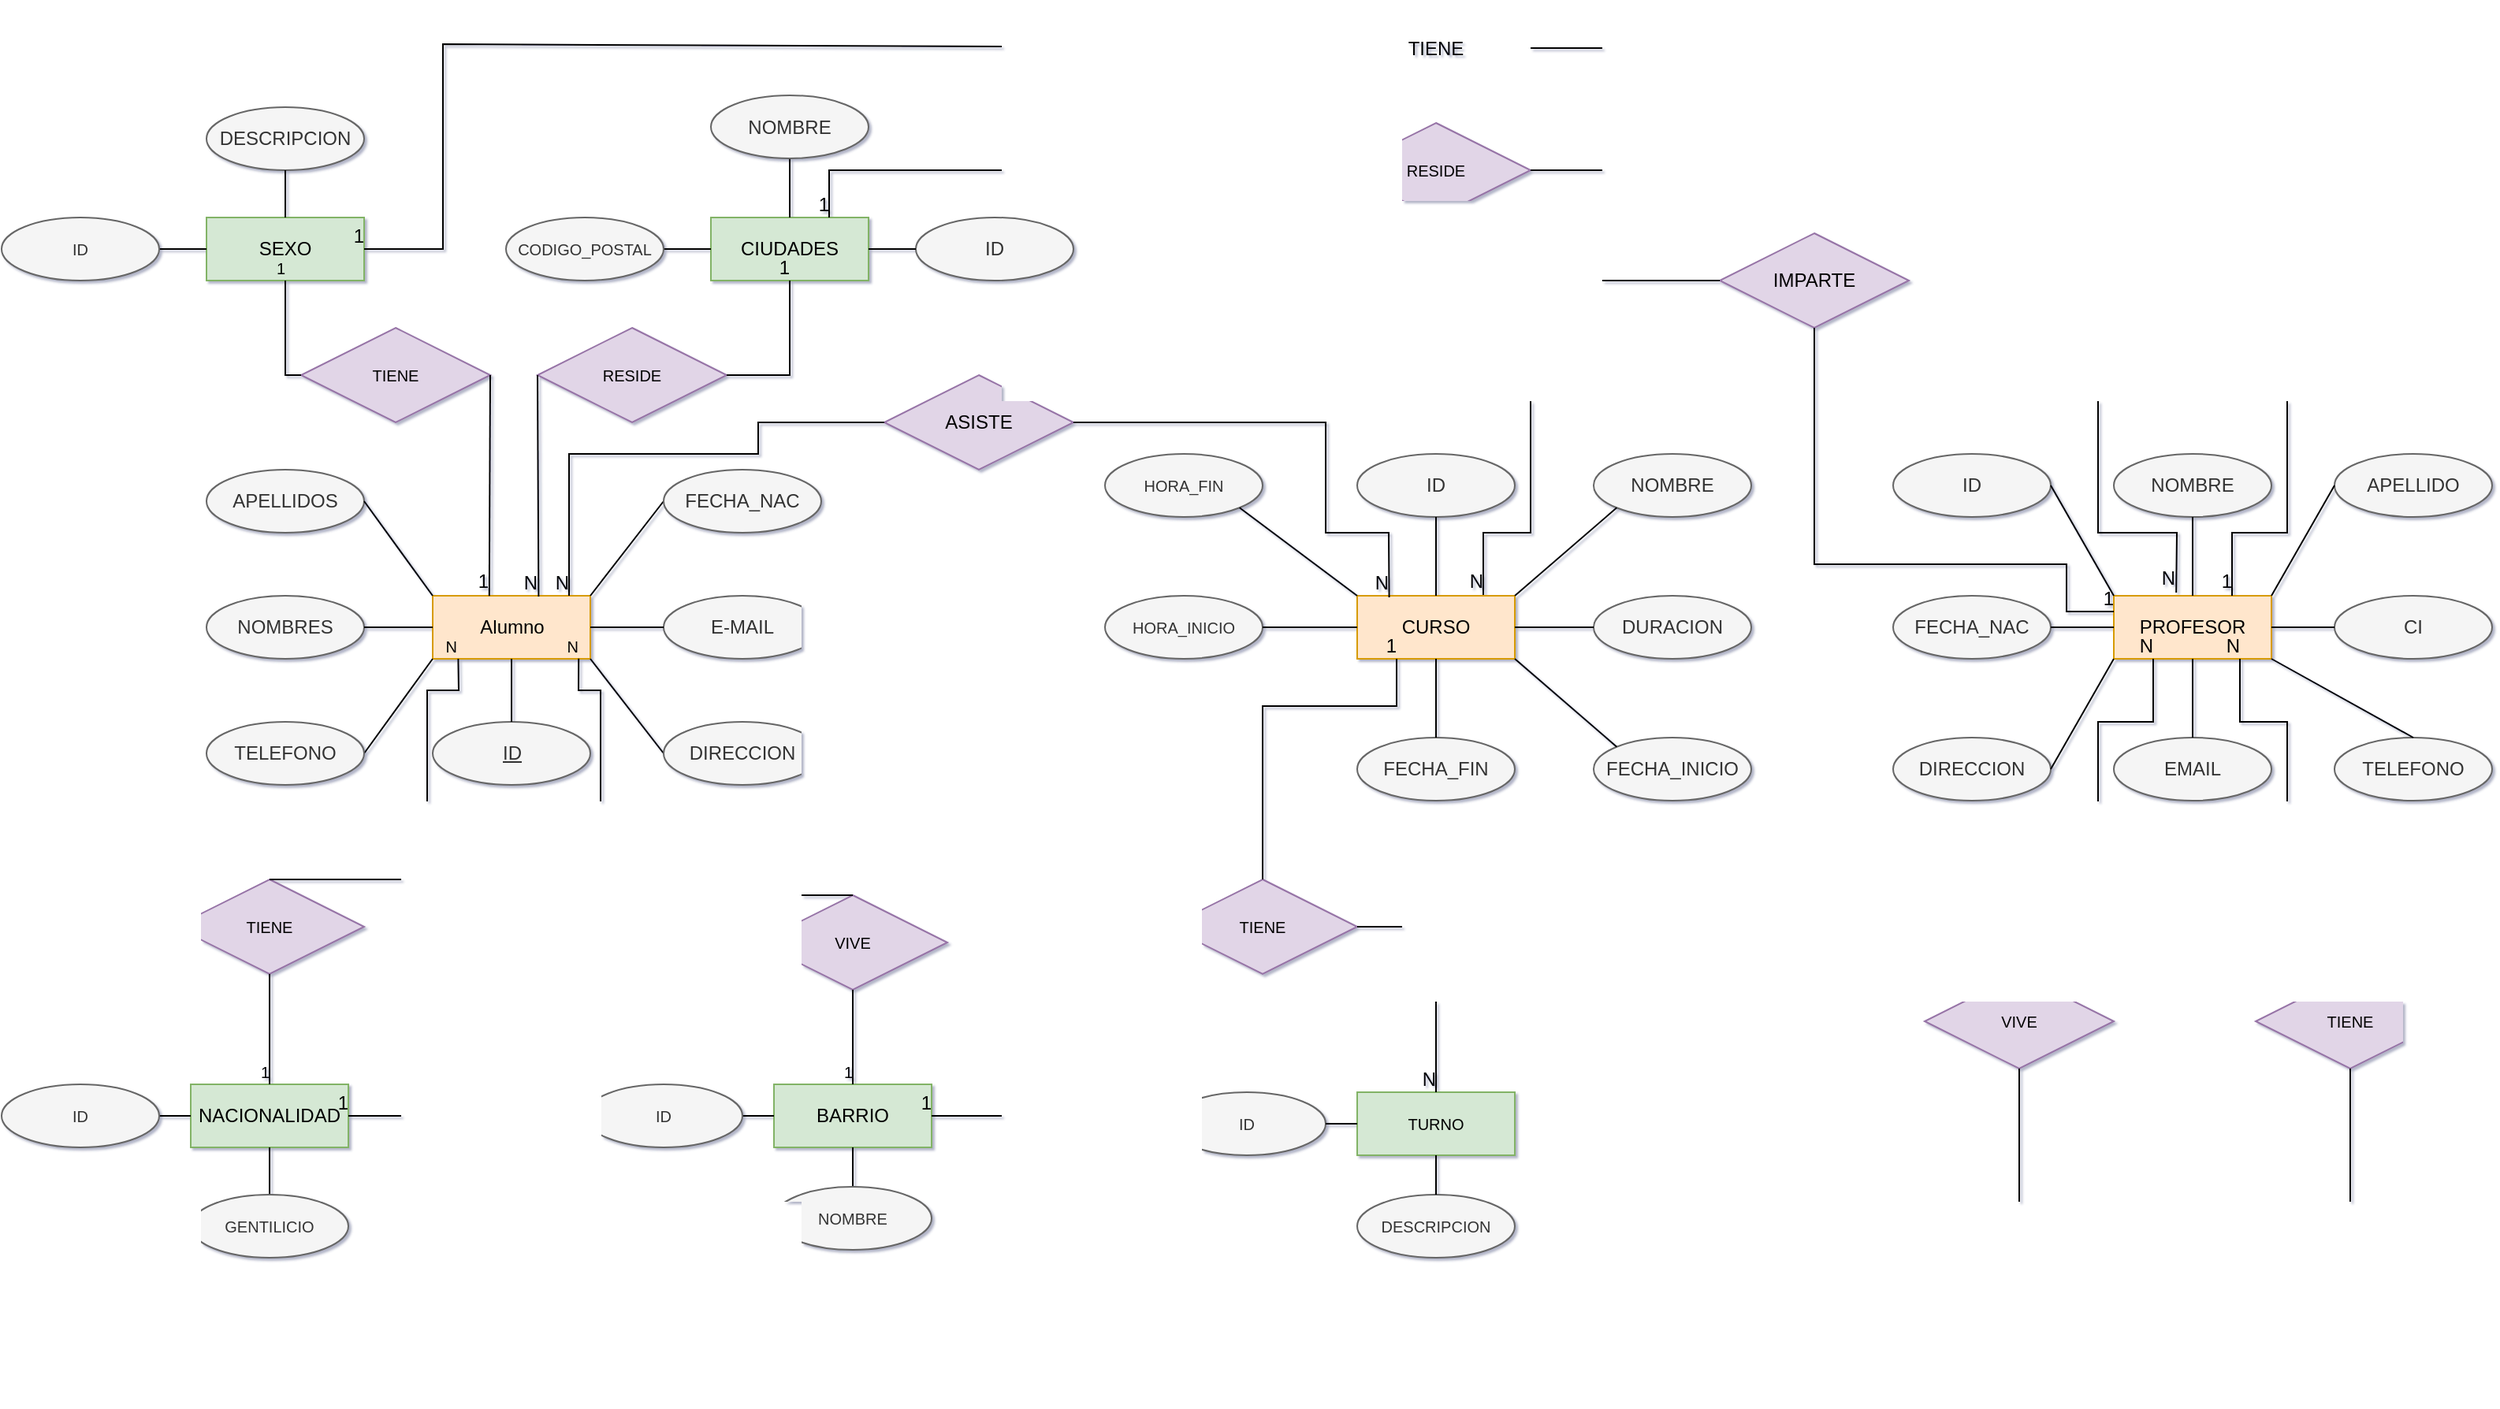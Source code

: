 <mxfile version="20.2.3" type="device"><diagram id="L6QzhBtoRVbRHwfbUm6T" name="Página-1"><mxGraphModel dx="1686" dy="1106" grid="1" gridSize="10" guides="1" tooltips="1" connect="1" arrows="1" fold="1" page="0" pageScale="1" pageWidth="3300" pageHeight="4681" background="none" math="0" shadow="1"><root><mxCell id="0"/><mxCell id="1" parent="0"/><mxCell id="HyqOXVQAaglnHhCjJdN5-2" value="Alumno" style="whiteSpace=wrap;html=1;align=center;fillColor=#ffe6cc;strokeColor=#d79b00;rounded=0;" parent="1" vertex="1"><mxGeometry x="353.5" y="570" width="100" height="40" as="geometry"/></mxCell><mxCell id="HyqOXVQAaglnHhCjJdN5-4" value="ID" style="ellipse;whiteSpace=wrap;html=1;align=center;fontStyle=4;fillColor=#f5f5f5;fontColor=#333333;strokeColor=#666666;rounded=0;" parent="1" vertex="1"><mxGeometry x="353.5" y="650" width="100" height="40" as="geometry"/></mxCell><mxCell id="HyqOXVQAaglnHhCjJdN5-12" value="NOMBRES" style="ellipse;whiteSpace=wrap;html=1;align=center;fillColor=#f5f5f5;fontColor=#333333;strokeColor=#666666;rounded=0;" parent="1" vertex="1"><mxGeometry x="210" y="570" width="100" height="40" as="geometry"/></mxCell><mxCell id="HyqOXVQAaglnHhCjJdN5-18" value="E-MAIL" style="ellipse;whiteSpace=wrap;html=1;align=center;fillColor=#f5f5f5;fontColor=#333333;strokeColor=#666666;rounded=0;" parent="1" vertex="1"><mxGeometry x="500" y="570" width="100" height="40" as="geometry"/></mxCell><mxCell id="HyqOXVQAaglnHhCjJdN5-23" value="APELLIDOS" style="ellipse;whiteSpace=wrap;html=1;align=center;fillColor=#f5f5f5;fontColor=#333333;strokeColor=#666666;rounded=0;" parent="1" vertex="1"><mxGeometry x="210" y="490" width="100" height="40" as="geometry"/></mxCell><mxCell id="HyqOXVQAaglnHhCjJdN5-37" value="" style="endArrow=none;html=1;rounded=0;exitX=1;exitY=0.5;exitDx=0;exitDy=0;entryX=0;entryY=0;entryDx=0;entryDy=0;" parent="1" source="HyqOXVQAaglnHhCjJdN5-23" target="HyqOXVQAaglnHhCjJdN5-2" edge="1"><mxGeometry relative="1" as="geometry"><mxPoint x="250" y="620" as="sourcePoint"/><mxPoint x="410" y="620" as="targetPoint"/></mxGeometry></mxCell><mxCell id="HyqOXVQAaglnHhCjJdN5-39" value="" style="endArrow=none;html=1;rounded=0;exitX=1;exitY=0.5;exitDx=0;exitDy=0;entryX=0;entryY=0.5;entryDx=0;entryDy=0;" parent="1" source="HyqOXVQAaglnHhCjJdN5-12" target="HyqOXVQAaglnHhCjJdN5-2" edge="1"><mxGeometry relative="1" as="geometry"><mxPoint x="250" y="510" as="sourcePoint"/><mxPoint x="330" y="580" as="targetPoint"/></mxGeometry></mxCell><mxCell id="HyqOXVQAaglnHhCjJdN5-40" value="" style="endArrow=none;html=1;rounded=0;entryX=0;entryY=1;entryDx=0;entryDy=0;exitX=1;exitY=0.5;exitDx=0;exitDy=0;" parent="1" source="HyqOXVQAaglnHhCjJdN5-107" target="HyqOXVQAaglnHhCjJdN5-2" edge="1"><mxGeometry relative="1" as="geometry"><mxPoint x="310" y="670" as="sourcePoint"/><mxPoint x="410" y="620" as="targetPoint"/></mxGeometry></mxCell><mxCell id="HyqOXVQAaglnHhCjJdN5-41" value="" style="endArrow=none;html=1;rounded=0;exitX=0.5;exitY=0;exitDx=0;exitDy=0;entryX=0.5;entryY=1;entryDx=0;entryDy=0;" parent="1" source="HyqOXVQAaglnHhCjJdN5-4" target="HyqOXVQAaglnHhCjJdN5-2" edge="1"><mxGeometry relative="1" as="geometry"><mxPoint x="250" y="620" as="sourcePoint"/><mxPoint x="410" y="620" as="targetPoint"/></mxGeometry></mxCell><mxCell id="HyqOXVQAaglnHhCjJdN5-46" value="" style="endArrow=none;html=1;rounded=0;exitX=1;exitY=1;exitDx=0;exitDy=0;entryX=0;entryY=0.5;entryDx=0;entryDy=0;" parent="1" source="HyqOXVQAaglnHhCjJdN5-2" target="HyqOXVQAaglnHhCjJdN5-105" edge="1"><mxGeometry relative="1" as="geometry"><mxPoint x="390" y="620" as="sourcePoint"/><mxPoint x="500" y="670" as="targetPoint"/></mxGeometry></mxCell><mxCell id="HyqOXVQAaglnHhCjJdN5-47" value="" style="endArrow=none;html=1;rounded=0;exitX=1;exitY=0.5;exitDx=0;exitDy=0;entryX=0;entryY=0.5;entryDx=0;entryDy=0;" parent="1" source="HyqOXVQAaglnHhCjJdN5-2" target="HyqOXVQAaglnHhCjJdN5-18" edge="1"><mxGeometry relative="1" as="geometry"><mxPoint x="390" y="620" as="sourcePoint"/><mxPoint x="550" y="620" as="targetPoint"/></mxGeometry></mxCell><mxCell id="HyqOXVQAaglnHhCjJdN5-48" value="" style="endArrow=none;html=1;rounded=0;exitX=1;exitY=0;exitDx=0;exitDy=0;entryX=0;entryY=0.5;entryDx=0;entryDy=0;" parent="1" source="HyqOXVQAaglnHhCjJdN5-2" target="HyqOXVQAaglnHhCjJdN5-85" edge="1"><mxGeometry relative="1" as="geometry"><mxPoint x="390" y="620" as="sourcePoint"/><mxPoint x="520" y="530" as="targetPoint"/></mxGeometry></mxCell><mxCell id="HyqOXVQAaglnHhCjJdN5-49" value="CIUDADES" style="whiteSpace=wrap;html=1;align=center;fontSize=12;spacing=2;fillColor=#d5e8d4;strokeColor=#82b366;rounded=0;" parent="1" vertex="1"><mxGeometry x="530" y="330" width="100" height="40" as="geometry"/></mxCell><mxCell id="HyqOXVQAaglnHhCjJdN5-51" value="ID" style="ellipse;whiteSpace=wrap;html=1;align=center;fontSize=12;spacing=2;fillColor=#f5f5f5;fontColor=#333333;strokeColor=#666666;rounded=0;" parent="1" vertex="1"><mxGeometry x="660" y="330" width="100" height="40" as="geometry"/></mxCell><mxCell id="HyqOXVQAaglnHhCjJdN5-54" value="" style="endArrow=none;html=1;rounded=0;exitX=1;exitY=0.5;exitDx=0;exitDy=0;entryX=0;entryY=0.5;entryDx=0;entryDy=0;fontSize=12;spacing=2;" parent="1" source="HyqOXVQAaglnHhCjJdN5-110" target="HyqOXVQAaglnHhCjJdN5-49" edge="1"><mxGeometry relative="1" as="geometry"><mxPoint x="500" y="350.0" as="sourcePoint"/><mxPoint x="640" y="410" as="targetPoint"/></mxGeometry></mxCell><mxCell id="HyqOXVQAaglnHhCjJdN5-56" value="" style="endArrow=none;html=1;rounded=0;exitX=1;exitY=0.5;exitDx=0;exitDy=0;entryX=0;entryY=0.5;entryDx=0;entryDy=0;fontSize=12;spacing=2;" parent="1" source="HyqOXVQAaglnHhCjJdN5-49" target="HyqOXVQAaglnHhCjJdN5-51" edge="1"><mxGeometry relative="1" as="geometry"><mxPoint x="480" y="410" as="sourcePoint"/><mxPoint x="640" y="410" as="targetPoint"/></mxGeometry></mxCell><mxCell id="HyqOXVQAaglnHhCjJdN5-57" value="" style="endArrow=none;html=1;rounded=0;fontSize=12;spacing=2;exitX=0.5;exitY=0;exitDx=0;exitDy=0;" parent="1" source="HyqOXVQAaglnHhCjJdN5-49" edge="1"><mxGeometry relative="1" as="geometry"><mxPoint x="580" y="322.5" as="sourcePoint"/><mxPoint x="580" y="292.5" as="targetPoint"/></mxGeometry></mxCell><mxCell id="HyqOXVQAaglnHhCjJdN5-59" value="SEXO" style="whiteSpace=wrap;html=1;align=center;fontSize=12;spacing=2;fillColor=#d5e8d4;strokeColor=#82b366;rounded=0;" parent="1" vertex="1"><mxGeometry x="210" y="330" width="100" height="40" as="geometry"/></mxCell><mxCell id="HyqOXVQAaglnHhCjJdN5-61" value="" style="endArrow=none;html=1;rounded=0;exitX=1;exitY=0.5;exitDx=0;exitDy=0;entryX=0;entryY=0.5;entryDx=0;entryDy=0;fontSize=12;spacing=2;" parent="1" source="HyqOXVQAaglnHhCjJdN5-112" target="HyqOXVQAaglnHhCjJdN5-59" edge="1"><mxGeometry relative="1" as="geometry"><mxPoint x="180.0" y="350" as="sourcePoint"/><mxPoint x="460" y="420" as="targetPoint"/></mxGeometry></mxCell><mxCell id="HyqOXVQAaglnHhCjJdN5-62" value="DESCRIPCION" style="ellipse;whiteSpace=wrap;html=1;align=center;fontSize=12;spacing=2;fillColor=#f5f5f5;fontColor=#333333;strokeColor=#666666;rounded=0;" parent="1" vertex="1"><mxGeometry x="210" y="260" width="100" height="40" as="geometry"/></mxCell><mxCell id="HyqOXVQAaglnHhCjJdN5-63" value="" style="endArrow=none;html=1;rounded=0;exitX=0.5;exitY=0;exitDx=0;exitDy=0;fontSize=12;spacing=2;" parent="1" source="HyqOXVQAaglnHhCjJdN5-59" edge="1"><mxGeometry relative="1" as="geometry"><mxPoint x="300" y="550" as="sourcePoint"/><mxPoint x="260" y="300" as="targetPoint"/></mxGeometry></mxCell><mxCell id="HyqOXVQAaglnHhCjJdN5-64" value="BARRIO" style="whiteSpace=wrap;html=1;align=center;fontSize=12;spacing=2;fillColor=#d5e8d4;strokeColor=#82b366;rounded=0;" parent="1" vertex="1"><mxGeometry x="570" y="880" width="100" height="40" as="geometry"/></mxCell><mxCell id="HyqOXVQAaglnHhCjJdN5-66" value="" style="endArrow=none;html=1;rounded=0;exitX=1;exitY=0.5;exitDx=0;exitDy=0;entryX=0;entryY=0.5;entryDx=0;entryDy=0;fontSize=12;spacing=2;" parent="1" source="HyqOXVQAaglnHhCjJdN5-117" target="HyqOXVQAaglnHhCjJdN5-64" edge="1"><mxGeometry relative="1" as="geometry"><mxPoint x="550.0" y="900.0" as="sourcePoint"/><mxPoint x="650" y="850" as="targetPoint"/></mxGeometry></mxCell><mxCell id="HyqOXVQAaglnHhCjJdN5-68" value="" style="endArrow=none;html=1;rounded=0;exitX=0.5;exitY=1;exitDx=0;exitDy=0;fontSize=12;spacing=2;entryX=0.5;entryY=0;entryDx=0;entryDy=0;" parent="1" source="HyqOXVQAaglnHhCjJdN5-64" target="HyqOXVQAaglnHhCjJdN5-116" edge="1"><mxGeometry relative="1" as="geometry"><mxPoint x="520" y="820" as="sourcePoint"/><mxPoint x="640" y="930" as="targetPoint"/></mxGeometry></mxCell><mxCell id="HyqOXVQAaglnHhCjJdN5-69" value="NACIONALIDAD" style="whiteSpace=wrap;html=1;align=center;fontSize=12;fillColor=#d5e8d4;strokeColor=#82b366;rounded=0;" parent="1" vertex="1"><mxGeometry x="200" y="880" width="100" height="40" as="geometry"/></mxCell><mxCell id="HyqOXVQAaglnHhCjJdN5-71" value="" style="endArrow=none;html=1;rounded=0;fontSize=12;exitX=1;exitY=0.5;exitDx=0;exitDy=0;entryX=0;entryY=0.5;entryDx=0;entryDy=0;" parent="1" source="HyqOXVQAaglnHhCjJdN5-113" target="HyqOXVQAaglnHhCjJdN5-69" edge="1"><mxGeometry relative="1" as="geometry"><mxPoint x="180.0" y="900" as="sourcePoint"/><mxPoint x="70" y="880" as="targetPoint"/></mxGeometry></mxCell><mxCell id="HyqOXVQAaglnHhCjJdN5-73" value="" style="endArrow=none;html=1;rounded=0;fontSize=12;exitX=0.5;exitY=0;exitDx=0;exitDy=0;" parent="1" source="HyqOXVQAaglnHhCjJdN5-114" edge="1"><mxGeometry relative="1" as="geometry"><mxPoint x="250" y="950" as="sourcePoint"/><mxPoint x="250" y="920" as="targetPoint"/></mxGeometry></mxCell><mxCell id="HyqOXVQAaglnHhCjJdN5-74" value="PROFESOR" style="whiteSpace=wrap;html=1;align=center;fontSize=12;fillColor=#ffe6cc;strokeColor=#d79b00;rounded=0;" parent="1" vertex="1"><mxGeometry x="1420" y="570" width="100" height="40" as="geometry"/></mxCell><mxCell id="HyqOXVQAaglnHhCjJdN5-75" value="EMAIL" style="ellipse;whiteSpace=wrap;html=1;align=center;fontSize=12;fillColor=#f5f5f5;fontColor=#333333;strokeColor=#666666;rounded=0;" parent="1" vertex="1"><mxGeometry x="1420" y="660" width="100" height="40" as="geometry"/></mxCell><mxCell id="HyqOXVQAaglnHhCjJdN5-76" value="TELEFONO" style="ellipse;whiteSpace=wrap;html=1;align=center;fontSize=12;fillColor=#f5f5f5;fontColor=#333333;strokeColor=#666666;rounded=0;" parent="1" vertex="1"><mxGeometry x="1560" y="660" width="100" height="40" as="geometry"/></mxCell><mxCell id="HyqOXVQAaglnHhCjJdN5-77" value="CI" style="ellipse;whiteSpace=wrap;html=1;align=center;fontSize=12;fillColor=#f5f5f5;fontColor=#333333;strokeColor=#666666;rounded=0;" parent="1" vertex="1"><mxGeometry x="1560" y="570" width="100" height="40" as="geometry"/></mxCell><mxCell id="HyqOXVQAaglnHhCjJdN5-78" value="APELLIDO" style="ellipse;whiteSpace=wrap;html=1;align=center;fontSize=12;fillColor=#f5f5f5;fontColor=#333333;strokeColor=#666666;rounded=0;" parent="1" vertex="1"><mxGeometry x="1560" y="480" width="100" height="40" as="geometry"/></mxCell><mxCell id="HyqOXVQAaglnHhCjJdN5-79" value="NOMBRE" style="ellipse;whiteSpace=wrap;html=1;align=center;fontSize=12;fillColor=#f5f5f5;fontColor=#333333;strokeColor=#666666;rounded=0;" parent="1" vertex="1"><mxGeometry x="1420" y="480" width="100" height="40" as="geometry"/></mxCell><mxCell id="HyqOXVQAaglnHhCjJdN5-80" value="ID" style="ellipse;whiteSpace=wrap;html=1;align=center;fontSize=12;fillColor=#f5f5f5;fontColor=#333333;strokeColor=#666666;rounded=0;" parent="1" vertex="1"><mxGeometry x="1280" y="480" width="100" height="40" as="geometry"/></mxCell><mxCell id="HyqOXVQAaglnHhCjJdN5-81" value="DIRECCION" style="ellipse;whiteSpace=wrap;html=1;align=center;fontSize=12;fillColor=#f5f5f5;fontColor=#333333;strokeColor=#666666;rounded=0;" parent="1" vertex="1"><mxGeometry x="1280" y="660" width="100" height="40" as="geometry"/></mxCell><mxCell id="HyqOXVQAaglnHhCjJdN5-84" value="FECHA_NAC" style="ellipse;whiteSpace=wrap;html=1;align=center;fontSize=12;fillColor=#f5f5f5;fontColor=#333333;strokeColor=#666666;rounded=0;" parent="1" vertex="1"><mxGeometry x="1280" y="570" width="100" height="40" as="geometry"/></mxCell><mxCell id="HyqOXVQAaglnHhCjJdN5-85" value="FECHA_NAC" style="ellipse;whiteSpace=wrap;html=1;align=center;fontSize=12;fillColor=#f5f5f5;fontColor=#333333;strokeColor=#666666;rounded=0;" parent="1" vertex="1"><mxGeometry x="500" y="490" width="100" height="40" as="geometry"/></mxCell><mxCell id="HyqOXVQAaglnHhCjJdN5-86" value="" style="endArrow=none;html=1;rounded=0;fontSize=12;exitX=1;exitY=0.5;exitDx=0;exitDy=0;entryX=0;entryY=1;entryDx=0;entryDy=0;" parent="1" source="HyqOXVQAaglnHhCjJdN5-81" target="HyqOXVQAaglnHhCjJdN5-74" edge="1"><mxGeometry relative="1" as="geometry"><mxPoint x="1430" y="680" as="sourcePoint"/><mxPoint x="1590" y="680" as="targetPoint"/></mxGeometry></mxCell><mxCell id="HyqOXVQAaglnHhCjJdN5-87" value="" style="endArrow=none;html=1;rounded=0;fontSize=12;exitX=0.5;exitY=0;exitDx=0;exitDy=0;entryX=0.5;entryY=1;entryDx=0;entryDy=0;" parent="1" source="HyqOXVQAaglnHhCjJdN5-75" target="HyqOXVQAaglnHhCjJdN5-74" edge="1"><mxGeometry relative="1" as="geometry"><mxPoint x="1430" y="680" as="sourcePoint"/><mxPoint x="1590" y="680" as="targetPoint"/></mxGeometry></mxCell><mxCell id="HyqOXVQAaglnHhCjJdN5-88" value="" style="endArrow=none;html=1;rounded=0;fontSize=12;exitX=1;exitY=1;exitDx=0;exitDy=0;entryX=0.5;entryY=0;entryDx=0;entryDy=0;" parent="1" source="HyqOXVQAaglnHhCjJdN5-74" target="HyqOXVQAaglnHhCjJdN5-76" edge="1"><mxGeometry relative="1" as="geometry"><mxPoint x="1430" y="680" as="sourcePoint"/><mxPoint x="1590" y="680" as="targetPoint"/></mxGeometry></mxCell><mxCell id="HyqOXVQAaglnHhCjJdN5-89" value="" style="endArrow=none;html=1;rounded=0;fontSize=12;exitX=1;exitY=0.5;exitDx=0;exitDy=0;entryX=0;entryY=0.5;entryDx=0;entryDy=0;" parent="1" source="HyqOXVQAaglnHhCjJdN5-74" target="HyqOXVQAaglnHhCjJdN5-77" edge="1"><mxGeometry relative="1" as="geometry"><mxPoint x="1430" y="680" as="sourcePoint"/><mxPoint x="1590" y="680" as="targetPoint"/></mxGeometry></mxCell><mxCell id="HyqOXVQAaglnHhCjJdN5-90" value="" style="endArrow=none;html=1;rounded=0;fontSize=12;exitX=1;exitY=0;exitDx=0;exitDy=0;entryX=0;entryY=0.5;entryDx=0;entryDy=0;" parent="1" source="HyqOXVQAaglnHhCjJdN5-74" target="HyqOXVQAaglnHhCjJdN5-78" edge="1"><mxGeometry relative="1" as="geometry"><mxPoint x="1430" y="680" as="sourcePoint"/><mxPoint x="1590" y="680" as="targetPoint"/></mxGeometry></mxCell><mxCell id="HyqOXVQAaglnHhCjJdN5-91" value="" style="endArrow=none;html=1;rounded=0;fontSize=12;exitX=0.5;exitY=0;exitDx=0;exitDy=0;entryX=0.5;entryY=1;entryDx=0;entryDy=0;" parent="1" source="HyqOXVQAaglnHhCjJdN5-74" target="HyqOXVQAaglnHhCjJdN5-79" edge="1"><mxGeometry relative="1" as="geometry"><mxPoint x="1430" y="680" as="sourcePoint"/><mxPoint x="1590" y="680" as="targetPoint"/></mxGeometry></mxCell><mxCell id="HyqOXVQAaglnHhCjJdN5-92" value="" style="endArrow=none;html=1;rounded=0;fontSize=12;exitX=1;exitY=0.5;exitDx=0;exitDy=0;entryX=0;entryY=0.5;entryDx=0;entryDy=0;" parent="1" source="HyqOXVQAaglnHhCjJdN5-84" target="HyqOXVQAaglnHhCjJdN5-74" edge="1"><mxGeometry relative="1" as="geometry"><mxPoint x="1430" y="680" as="sourcePoint"/><mxPoint x="1590" y="680" as="targetPoint"/></mxGeometry></mxCell><mxCell id="HyqOXVQAaglnHhCjJdN5-93" value="" style="endArrow=none;html=1;rounded=0;fontSize=12;exitX=1;exitY=0.5;exitDx=0;exitDy=0;entryX=0;entryY=0;entryDx=0;entryDy=0;" parent="1" source="HyqOXVQAaglnHhCjJdN5-80" target="HyqOXVQAaglnHhCjJdN5-74" edge="1"><mxGeometry relative="1" as="geometry"><mxPoint x="1430" y="680" as="sourcePoint"/><mxPoint x="1590" y="680" as="targetPoint"/></mxGeometry></mxCell><mxCell id="HyqOXVQAaglnHhCjJdN5-94" value="CURSO" style="whiteSpace=wrap;html=1;align=center;fontSize=12;fillColor=#ffe6cc;strokeColor=#d79b00;rounded=0;" parent="1" vertex="1"><mxGeometry x="940" y="570" width="100" height="40" as="geometry"/></mxCell><mxCell id="HyqOXVQAaglnHhCjJdN5-96" value="NOMBRE" style="ellipse;whiteSpace=wrap;html=1;align=center;fontSize=12;fillColor=#f5f5f5;fontColor=#333333;strokeColor=#666666;rounded=0;" parent="1" vertex="1"><mxGeometry x="1090" y="480" width="100" height="40" as="geometry"/></mxCell><mxCell id="HyqOXVQAaglnHhCjJdN5-98" value="DURACION" style="ellipse;whiteSpace=wrap;html=1;align=center;fontSize=12;fillColor=#f5f5f5;fontColor=#333333;strokeColor=#666666;rounded=0;" parent="1" vertex="1"><mxGeometry x="1090" y="570" width="100" height="40" as="geometry"/></mxCell><mxCell id="HyqOXVQAaglnHhCjJdN5-99" value="FECHA_INICIO" style="ellipse;whiteSpace=wrap;html=1;align=center;fontSize=12;fillColor=#f5f5f5;fontColor=#333333;strokeColor=#666666;rounded=0;" parent="1" vertex="1"><mxGeometry x="1090" y="660" width="100" height="40" as="geometry"/></mxCell><mxCell id="HyqOXVQAaglnHhCjJdN5-100" value="FECHA_FIN" style="ellipse;whiteSpace=wrap;html=1;align=center;fontSize=12;fillColor=#f5f5f5;fontColor=#333333;strokeColor=#666666;rounded=0;" parent="1" vertex="1"><mxGeometry x="940" y="660" width="100" height="40" as="geometry"/></mxCell><mxCell id="HyqOXVQAaglnHhCjJdN5-104" value="ID" style="ellipse;whiteSpace=wrap;html=1;align=center;fontSize=12;fillColor=#f5f5f5;fontColor=#333333;strokeColor=#666666;rounded=0;" parent="1" vertex="1"><mxGeometry x="940" y="480" width="100" height="40" as="geometry"/></mxCell><mxCell id="HyqOXVQAaglnHhCjJdN5-105" value="DIRECCION" style="ellipse;whiteSpace=wrap;html=1;align=center;fontSize=12;fillColor=#f5f5f5;fontColor=#333333;strokeColor=#666666;rounded=0;" parent="1" vertex="1"><mxGeometry x="500" y="650" width="100" height="40" as="geometry"/></mxCell><mxCell id="HyqOXVQAaglnHhCjJdN5-107" value="TELEFONO" style="ellipse;whiteSpace=wrap;html=1;align=center;fontSize=12;fillColor=#f5f5f5;fontColor=#333333;strokeColor=#666666;rounded=0;" parent="1" vertex="1"><mxGeometry x="210" y="650" width="100" height="40" as="geometry"/></mxCell><mxCell id="HyqOXVQAaglnHhCjJdN5-109" value="NOMBRE" style="ellipse;whiteSpace=wrap;html=1;align=center;fontSize=12;fillColor=#f5f5f5;fontColor=#333333;strokeColor=#666666;rounded=0;" parent="1" vertex="1"><mxGeometry x="530" y="252.5" width="100" height="40" as="geometry"/></mxCell><mxCell id="HyqOXVQAaglnHhCjJdN5-110" value="CODIGO_POSTAL" style="ellipse;whiteSpace=wrap;html=1;align=center;fontSize=10;fillColor=#f5f5f5;fontColor=#333333;strokeColor=#666666;rounded=0;" parent="1" vertex="1"><mxGeometry x="400" y="330" width="100" height="40" as="geometry"/></mxCell><mxCell id="HyqOXVQAaglnHhCjJdN5-112" value="ID" style="ellipse;whiteSpace=wrap;html=1;align=center;fontSize=10;fillColor=#f5f5f5;fontColor=#333333;strokeColor=#666666;rounded=0;" parent="1" vertex="1"><mxGeometry x="80" y="330" width="100" height="40" as="geometry"/></mxCell><mxCell id="HyqOXVQAaglnHhCjJdN5-113" value="ID" style="ellipse;whiteSpace=wrap;html=1;align=center;fontSize=10;fillColor=#f5f5f5;fontColor=#333333;strokeColor=#666666;rounded=0;" parent="1" vertex="1"><mxGeometry x="80" y="880" width="100" height="40" as="geometry"/></mxCell><mxCell id="HyqOXVQAaglnHhCjJdN5-114" value="GENTILICIO" style="ellipse;whiteSpace=wrap;html=1;align=center;fontSize=10;fillColor=#f5f5f5;fontColor=#333333;strokeColor=#666666;rounded=0;" parent="1" vertex="1"><mxGeometry x="200" y="950" width="100" height="40" as="geometry"/></mxCell><mxCell id="HyqOXVQAaglnHhCjJdN5-116" value="NOMBRE" style="ellipse;whiteSpace=wrap;html=1;align=center;fontSize=10;fillColor=#f5f5f5;fontColor=#333333;strokeColor=#666666;rounded=0;" parent="1" vertex="1"><mxGeometry x="570" y="945" width="100" height="40" as="geometry"/></mxCell><mxCell id="HyqOXVQAaglnHhCjJdN5-117" value="ID" style="ellipse;whiteSpace=wrap;html=1;align=center;fontSize=10;fillColor=#f5f5f5;fontColor=#333333;strokeColor=#666666;rounded=0;" parent="1" vertex="1"><mxGeometry x="450" y="880" width="100" height="40" as="geometry"/></mxCell><mxCell id="HyqOXVQAaglnHhCjJdN5-119" value="HORA_INICIO" style="ellipse;whiteSpace=wrap;html=1;align=center;fontSize=10;fillColor=#f5f5f5;fontColor=#333333;strokeColor=#666666;rounded=0;" parent="1" vertex="1"><mxGeometry x="780" y="570" width="100" height="40" as="geometry"/></mxCell><mxCell id="HyqOXVQAaglnHhCjJdN5-120" value="HORA_FIN" style="ellipse;whiteSpace=wrap;html=1;align=center;fontSize=10;fillColor=#f5f5f5;fontColor=#333333;strokeColor=#666666;rounded=0;" parent="1" vertex="1"><mxGeometry x="780" y="480" width="100" height="40" as="geometry"/></mxCell><mxCell id="HyqOXVQAaglnHhCjJdN5-124" value="" style="endArrow=none;html=1;rounded=0;fontSize=10;exitX=0.5;exitY=1;exitDx=0;exitDy=0;entryX=0.5;entryY=0;entryDx=0;entryDy=0;" parent="1" source="HyqOXVQAaglnHhCjJdN5-94" target="HyqOXVQAaglnHhCjJdN5-100" edge="1"><mxGeometry relative="1" as="geometry"><mxPoint x="920" y="650" as="sourcePoint"/><mxPoint x="1080" y="650" as="targetPoint"/></mxGeometry></mxCell><mxCell id="HyqOXVQAaglnHhCjJdN5-126" value="" style="endArrow=none;html=1;rounded=0;fontSize=10;exitX=1;exitY=1;exitDx=0;exitDy=0;entryX=0;entryY=0;entryDx=0;entryDy=0;" parent="1" source="HyqOXVQAaglnHhCjJdN5-94" target="HyqOXVQAaglnHhCjJdN5-99" edge="1"><mxGeometry relative="1" as="geometry"><mxPoint x="920" y="650" as="sourcePoint"/><mxPoint x="1080" y="650" as="targetPoint"/></mxGeometry></mxCell><mxCell id="HyqOXVQAaglnHhCjJdN5-127" value="" style="endArrow=none;html=1;rounded=0;fontSize=10;entryX=0;entryY=0.5;entryDx=0;entryDy=0;exitX=1;exitY=0.5;exitDx=0;exitDy=0;" parent="1" source="HyqOXVQAaglnHhCjJdN5-119" target="HyqOXVQAaglnHhCjJdN5-94" edge="1"><mxGeometry relative="1" as="geometry"><mxPoint x="890" y="570" as="sourcePoint"/><mxPoint x="1080" y="650" as="targetPoint"/></mxGeometry></mxCell><mxCell id="HyqOXVQAaglnHhCjJdN5-128" value="" style="endArrow=none;html=1;rounded=0;fontSize=10;exitX=1;exitY=0.5;exitDx=0;exitDy=0;entryX=0;entryY=0.5;entryDx=0;entryDy=0;" parent="1" source="HyqOXVQAaglnHhCjJdN5-94" target="HyqOXVQAaglnHhCjJdN5-98" edge="1"><mxGeometry relative="1" as="geometry"><mxPoint x="920" y="650" as="sourcePoint"/><mxPoint x="1080" y="650" as="targetPoint"/></mxGeometry></mxCell><mxCell id="HyqOXVQAaglnHhCjJdN5-129" value="" style="endArrow=none;html=1;rounded=0;fontSize=10;entryX=0;entryY=0;entryDx=0;entryDy=0;exitX=1;exitY=1;exitDx=0;exitDy=0;" parent="1" source="HyqOXVQAaglnHhCjJdN5-120" target="HyqOXVQAaglnHhCjJdN5-94" edge="1"><mxGeometry relative="1" as="geometry"><mxPoint x="865" y="540" as="sourcePoint"/><mxPoint x="1080" y="650" as="targetPoint"/></mxGeometry></mxCell><mxCell id="HyqOXVQAaglnHhCjJdN5-130" value="" style="endArrow=none;html=1;rounded=0;fontSize=10;exitX=1;exitY=0;exitDx=0;exitDy=0;entryX=0;entryY=1;entryDx=0;entryDy=0;" parent="1" source="HyqOXVQAaglnHhCjJdN5-94" target="HyqOXVQAaglnHhCjJdN5-96" edge="1"><mxGeometry relative="1" as="geometry"><mxPoint x="920" y="650" as="sourcePoint"/><mxPoint x="1080" y="650" as="targetPoint"/></mxGeometry></mxCell><mxCell id="HyqOXVQAaglnHhCjJdN5-131" value="" style="endArrow=none;html=1;rounded=0;fontSize=10;exitX=0.5;exitY=1;exitDx=0;exitDy=0;" parent="1" source="HyqOXVQAaglnHhCjJdN5-104" target="HyqOXVQAaglnHhCjJdN5-94" edge="1"><mxGeometry relative="1" as="geometry"><mxPoint x="920" y="650" as="sourcePoint"/><mxPoint x="1080" y="650" as="targetPoint"/></mxGeometry></mxCell><mxCell id="HyqOXVQAaglnHhCjJdN5-133" value="TURNO" style="whiteSpace=wrap;html=1;align=center;fontSize=10;fillColor=#d5e8d4;strokeColor=#82b366;rounded=0;" parent="1" vertex="1"><mxGeometry x="940" y="885" width="100" height="40" as="geometry"/></mxCell><mxCell id="HyqOXVQAaglnHhCjJdN5-134" value="ID" style="ellipse;whiteSpace=wrap;html=1;align=center;fontSize=10;fillColor=#f5f5f5;fontColor=#333333;strokeColor=#666666;rounded=0;" parent="1" vertex="1"><mxGeometry x="820" y="885" width="100" height="40" as="geometry"/></mxCell><mxCell id="HyqOXVQAaglnHhCjJdN5-135" value="" style="endArrow=none;html=1;rounded=0;fontSize=10;exitX=1;exitY=0.5;exitDx=0;exitDy=0;entryX=0;entryY=0.5;entryDx=0;entryDy=0;" parent="1" source="HyqOXVQAaglnHhCjJdN5-134" target="HyqOXVQAaglnHhCjJdN5-133" edge="1"><mxGeometry relative="1" as="geometry"><mxPoint x="970" y="875" as="sourcePoint"/><mxPoint x="1130" y="875" as="targetPoint"/></mxGeometry></mxCell><mxCell id="HyqOXVQAaglnHhCjJdN5-137" value="DESCRIPCION" style="ellipse;whiteSpace=wrap;html=1;align=center;fontSize=10;fillColor=#f5f5f5;fontColor=#333333;strokeColor=#666666;rounded=0;" parent="1" vertex="1"><mxGeometry x="940" y="950" width="100" height="40" as="geometry"/></mxCell><mxCell id="HyqOXVQAaglnHhCjJdN5-138" value="" style="endArrow=none;html=1;rounded=0;fontSize=10;exitX=0.5;exitY=1;exitDx=0;exitDy=0;entryX=0.5;entryY=0;entryDx=0;entryDy=0;" parent="1" source="HyqOXVQAaglnHhCjJdN5-133" target="HyqOXVQAaglnHhCjJdN5-137" edge="1"><mxGeometry relative="1" as="geometry"><mxPoint x="990" y="880" as="sourcePoint"/><mxPoint x="1020" y="985" as="targetPoint"/></mxGeometry></mxCell><mxCell id="HyqOXVQAaglnHhCjJdN5-139" value="VIVE" style="shape=rhombus;perimeter=rhombusPerimeter;whiteSpace=wrap;html=1;align=center;fontSize=10;fillColor=#e1d5e7;strokeColor=#9673a6;rounded=0;" parent="1" vertex="1"><mxGeometry x="560" y="760" width="120" height="60" as="geometry"/></mxCell><mxCell id="HyqOXVQAaglnHhCjJdN5-144" value="" style="endArrow=none;html=1;rounded=0;fontSize=10;exitX=0.5;exitY=0;exitDx=0;exitDy=0;entryX=0.926;entryY=0.996;entryDx=0;entryDy=0;entryPerimeter=0;fontStyle=0;" parent="1" source="HyqOXVQAaglnHhCjJdN5-139" target="HyqOXVQAaglnHhCjJdN5-2" edge="1"><mxGeometry relative="1" as="geometry"><mxPoint x="390" y="790" as="sourcePoint"/><mxPoint x="430" y="620" as="targetPoint"/><Array as="points"><mxPoint x="460" y="760"/><mxPoint x="460" y="630"/><mxPoint x="446" y="630"/></Array></mxGeometry></mxCell><mxCell id="HyqOXVQAaglnHhCjJdN5-145" value="N" style="resizable=0;html=1;align=right;verticalAlign=bottom;fontSize=10;rounded=0;" parent="HyqOXVQAaglnHhCjJdN5-144" connectable="0" vertex="1"><mxGeometry x="1" relative="1" as="geometry"/></mxCell><mxCell id="HyqOXVQAaglnHhCjJdN5-146" value="" style="endArrow=none;html=1;rounded=0;fontSize=10;exitX=0.5;exitY=1;exitDx=0;exitDy=0;entryX=0.5;entryY=0;entryDx=0;entryDy=0;" parent="1" source="HyqOXVQAaglnHhCjJdN5-139" target="HyqOXVQAaglnHhCjJdN5-64" edge="1"><mxGeometry relative="1" as="geometry"><mxPoint x="620" y="810" as="sourcePoint"/><mxPoint x="780" y="810" as="targetPoint"/></mxGeometry></mxCell><mxCell id="HyqOXVQAaglnHhCjJdN5-147" value="1" style="resizable=0;html=1;align=right;verticalAlign=bottom;fontSize=10;rounded=0;" parent="HyqOXVQAaglnHhCjJdN5-146" connectable="0" vertex="1"><mxGeometry x="1" relative="1" as="geometry"/></mxCell><mxCell id="HyqOXVQAaglnHhCjJdN5-148" value="TIENE" style="shape=rhombus;perimeter=rhombusPerimeter;whiteSpace=wrap;html=1;align=center;fontSize=10;fillColor=#e1d5e7;strokeColor=#9673a6;rounded=0;" parent="1" vertex="1"><mxGeometry x="190" y="750" width="120" height="60" as="geometry"/></mxCell><mxCell id="HyqOXVQAaglnHhCjJdN5-149" value="" style="endArrow=none;html=1;rounded=0;fontSize=10;exitX=0.5;exitY=0;exitDx=0;exitDy=0;entryX=0.162;entryY=1.001;entryDx=0;entryDy=0;entryPerimeter=0;" parent="1" source="HyqOXVQAaglnHhCjJdN5-148" target="HyqOXVQAaglnHhCjJdN5-2" edge="1"><mxGeometry relative="1" as="geometry"><mxPoint x="230" y="890" as="sourcePoint"/><mxPoint x="370" y="620" as="targetPoint"/><Array as="points"><mxPoint x="350" y="750"/><mxPoint x="350" y="630"/><mxPoint x="370" y="630"/></Array></mxGeometry></mxCell><mxCell id="HyqOXVQAaglnHhCjJdN5-150" value="N" style="resizable=0;html=1;align=right;verticalAlign=bottom;fontSize=10;rounded=0;" parent="HyqOXVQAaglnHhCjJdN5-149" connectable="0" vertex="1"><mxGeometry x="1" relative="1" as="geometry"/></mxCell><mxCell id="HyqOXVQAaglnHhCjJdN5-151" value="" style="endArrow=none;html=1;rounded=0;fontSize=10;exitX=0.5;exitY=1;exitDx=0;exitDy=0;entryX=0.5;entryY=0;entryDx=0;entryDy=0;" parent="1" source="HyqOXVQAaglnHhCjJdN5-148" target="HyqOXVQAaglnHhCjJdN5-69" edge="1"><mxGeometry relative="1" as="geometry"><mxPoint x="270" y="890" as="sourcePoint"/><mxPoint x="390" y="820" as="targetPoint"/></mxGeometry></mxCell><mxCell id="HyqOXVQAaglnHhCjJdN5-152" value="1" style="resizable=0;html=1;align=right;verticalAlign=bottom;fontSize=10;rounded=0;" parent="HyqOXVQAaglnHhCjJdN5-151" connectable="0" vertex="1"><mxGeometry x="1" relative="1" as="geometry"/></mxCell><mxCell id="HyqOXVQAaglnHhCjJdN5-153" value="RESIDE" style="shape=rhombus;perimeter=rhombusPerimeter;whiteSpace=wrap;html=1;align=center;fontSize=10;fillColor=#e1d5e7;strokeColor=#9673a6;rounded=0;" parent="1" vertex="1"><mxGeometry x="420" y="400" width="120" height="60" as="geometry"/></mxCell><mxCell id="HyqOXVQAaglnHhCjJdN5-156" value="TIENE" style="shape=rhombus;perimeter=rhombusPerimeter;whiteSpace=wrap;html=1;align=center;fontSize=10;fillColor=#e1d5e7;strokeColor=#9673a6;rounded=0;" parent="1" vertex="1"><mxGeometry x="270" y="400" width="120" height="60" as="geometry"/></mxCell><mxCell id="HyqOXVQAaglnHhCjJdN5-157" value="TIENE" style="shape=rhombus;perimeter=rhombusPerimeter;whiteSpace=wrap;html=1;align=center;fontSize=10;fillColor=#e1d5e7;strokeColor=#9673a6;rounded=0;" parent="1" vertex="1"><mxGeometry x="820" y="750" width="120" height="60" as="geometry"/></mxCell><mxCell id="HyqOXVQAaglnHhCjJdN5-158" value="" style="endArrow=none;html=1;rounded=0;fontSize=10;exitX=0;exitY=0.5;exitDx=0;exitDy=0;entryX=0.5;entryY=1;entryDx=0;entryDy=0;" parent="1" source="HyqOXVQAaglnHhCjJdN5-156" target="HyqOXVQAaglnHhCjJdN5-59" edge="1"><mxGeometry relative="1" as="geometry"><mxPoint x="350" y="510" as="sourcePoint"/><mxPoint x="230" y="430" as="targetPoint"/><Array as="points"><mxPoint x="260" y="430"/></Array></mxGeometry></mxCell><mxCell id="HyqOXVQAaglnHhCjJdN5-159" value="1" style="resizable=0;html=1;align=right;verticalAlign=bottom;fontSize=10;rounded=0;" parent="HyqOXVQAaglnHhCjJdN5-158" connectable="0" vertex="1"><mxGeometry x="1" relative="1" as="geometry"/></mxCell><mxCell id="6q93VIycBWcKIdaTy7Tl-3" value="" style="endArrow=none;html=1;rounded=0;entryX=0.25;entryY=1;entryDx=0;entryDy=0;exitX=0.5;exitY=0;exitDx=0;exitDy=0;" edge="1" parent="1" source="HyqOXVQAaglnHhCjJdN5-157" target="HyqOXVQAaglnHhCjJdN5-94"><mxGeometry relative="1" as="geometry"><mxPoint x="860" y="760" as="sourcePoint"/><mxPoint x="1020" y="760" as="targetPoint"/><Array as="points"><mxPoint x="880" y="640"/><mxPoint x="965" y="640"/></Array></mxGeometry></mxCell><mxCell id="6q93VIycBWcKIdaTy7Tl-4" value="1" style="resizable=0;html=1;align=right;verticalAlign=bottom;rounded=0;" connectable="0" vertex="1" parent="6q93VIycBWcKIdaTy7Tl-3"><mxGeometry x="1" relative="1" as="geometry"/></mxCell><mxCell id="6q93VIycBWcKIdaTy7Tl-5" value="" style="endArrow=none;html=1;rounded=0;entryX=0.5;entryY=0;entryDx=0;entryDy=0;exitX=1;exitY=0.5;exitDx=0;exitDy=0;" edge="1" parent="1" source="HyqOXVQAaglnHhCjJdN5-157" target="HyqOXVQAaglnHhCjJdN5-133"><mxGeometry relative="1" as="geometry"><mxPoint x="870" y="770" as="sourcePoint"/><mxPoint x="1030" y="770" as="targetPoint"/><Array as="points"><mxPoint x="990" y="780"/></Array></mxGeometry></mxCell><mxCell id="6q93VIycBWcKIdaTy7Tl-6" value="N" style="resizable=0;html=1;align=right;verticalAlign=bottom;rounded=0;" connectable="0" vertex="1" parent="6q93VIycBWcKIdaTy7Tl-5"><mxGeometry x="1" relative="1" as="geometry"/></mxCell><mxCell id="6q93VIycBWcKIdaTy7Tl-7" value="" style="endArrow=none;html=1;rounded=0;entryX=0.5;entryY=1;entryDx=0;entryDy=0;exitX=1;exitY=0.5;exitDx=0;exitDy=0;" edge="1" parent="1" source="HyqOXVQAaglnHhCjJdN5-153" target="HyqOXVQAaglnHhCjJdN5-49"><mxGeometry relative="1" as="geometry"><mxPoint x="440" y="360" as="sourcePoint"/><mxPoint x="600" y="360" as="targetPoint"/><Array as="points"><mxPoint x="580" y="430"/></Array></mxGeometry></mxCell><mxCell id="6q93VIycBWcKIdaTy7Tl-8" value="1" style="resizable=0;html=1;align=right;verticalAlign=bottom;rounded=0;" connectable="0" vertex="1" parent="6q93VIycBWcKIdaTy7Tl-7"><mxGeometry x="1" relative="1" as="geometry"/></mxCell><mxCell id="6q93VIycBWcKIdaTy7Tl-9" value="" style="endArrow=none;html=1;rounded=0;exitX=0;exitY=0.5;exitDx=0;exitDy=0;entryX=0.672;entryY=0.011;entryDx=0;entryDy=0;entryPerimeter=0;" edge="1" parent="1" source="HyqOXVQAaglnHhCjJdN5-153" target="HyqOXVQAaglnHhCjJdN5-2"><mxGeometry relative="1" as="geometry"><mxPoint x="440" y="360" as="sourcePoint"/><mxPoint x="600" y="360" as="targetPoint"/></mxGeometry></mxCell><mxCell id="6q93VIycBWcKIdaTy7Tl-10" value="N" style="resizable=0;html=1;align=right;verticalAlign=bottom;rounded=0;" connectable="0" vertex="1" parent="6q93VIycBWcKIdaTy7Tl-9"><mxGeometry x="1" relative="1" as="geometry"/></mxCell><mxCell id="6q93VIycBWcKIdaTy7Tl-11" value="IMPARTE" style="shape=rhombus;perimeter=rhombusPerimeter;whiteSpace=wrap;html=1;align=center;fillColor=#e1d5e7;strokeColor=#9673a6;rounded=0;" vertex="1" parent="1"><mxGeometry x="1170" y="340" width="120" height="60" as="geometry"/></mxCell><mxCell id="6q93VIycBWcKIdaTy7Tl-12" value="" style="endArrow=none;html=1;rounded=0;entryX=0.8;entryY=-0.012;entryDx=0;entryDy=0;exitX=0;exitY=0.5;exitDx=0;exitDy=0;entryPerimeter=0;" edge="1" parent="1" source="6q93VIycBWcKIdaTy7Tl-11" target="HyqOXVQAaglnHhCjJdN5-94"><mxGeometry relative="1" as="geometry"><mxPoint x="1140" y="570" as="sourcePoint"/><mxPoint x="1300" y="570" as="targetPoint"/><Array as="points"><mxPoint x="1050" y="370"/><mxPoint x="1050" y="530"/><mxPoint x="1020" y="530"/></Array></mxGeometry></mxCell><mxCell id="6q93VIycBWcKIdaTy7Tl-13" value="N" style="resizable=0;html=1;align=right;verticalAlign=bottom;rounded=0;" connectable="0" vertex="1" parent="6q93VIycBWcKIdaTy7Tl-12"><mxGeometry x="1" relative="1" as="geometry"/></mxCell><mxCell id="6q93VIycBWcKIdaTy7Tl-14" value="" style="endArrow=none;html=1;rounded=0;exitX=0.5;exitY=1;exitDx=0;exitDy=0;entryX=0;entryY=0.25;entryDx=0;entryDy=0;" edge="1" parent="1" source="6q93VIycBWcKIdaTy7Tl-11" target="HyqOXVQAaglnHhCjJdN5-74"><mxGeometry relative="1" as="geometry"><mxPoint x="1250" y="470" as="sourcePoint"/><mxPoint x="1440" y="570" as="targetPoint"/><Array as="points"><mxPoint x="1230" y="550"/><mxPoint x="1390" y="550"/><mxPoint x="1390" y="580"/></Array></mxGeometry></mxCell><mxCell id="6q93VIycBWcKIdaTy7Tl-15" value="1" style="resizable=0;html=1;align=right;verticalAlign=bottom;rounded=0;" connectable="0" vertex="1" parent="6q93VIycBWcKIdaTy7Tl-14"><mxGeometry x="1" relative="1" as="geometry"/></mxCell><mxCell id="6q93VIycBWcKIdaTy7Tl-16" value="" style="endArrow=none;html=1;rounded=0;exitX=1;exitY=0.5;exitDx=0;exitDy=0;entryX=0.359;entryY=0.003;entryDx=0;entryDy=0;entryPerimeter=0;" edge="1" parent="1" source="HyqOXVQAaglnHhCjJdN5-156" target="HyqOXVQAaglnHhCjJdN5-2"><mxGeometry relative="1" as="geometry"><mxPoint x="330" y="460" as="sourcePoint"/><mxPoint x="490" y="460" as="targetPoint"/></mxGeometry></mxCell><mxCell id="6q93VIycBWcKIdaTy7Tl-17" value="1" style="resizable=0;html=1;align=right;verticalAlign=bottom;rounded=0;" connectable="0" vertex="1" parent="6q93VIycBWcKIdaTy7Tl-16"><mxGeometry x="1" relative="1" as="geometry"/></mxCell><mxCell id="6q93VIycBWcKIdaTy7Tl-18" value="TIENE" style="shape=rhombus;perimeter=rhombusPerimeter;whiteSpace=wrap;html=1;align=center;fillColor=#e1d5e7;strokeColor=#9673a6;rounded=0;" vertex="1" parent="1"><mxGeometry x="930" y="192.5" width="120" height="60" as="geometry"/></mxCell><mxCell id="6q93VIycBWcKIdaTy7Tl-19" value="" style="endArrow=none;html=1;rounded=0;exitX=0;exitY=0.5;exitDx=0;exitDy=0;entryX=1;entryY=0.5;entryDx=0;entryDy=0;" edge="1" parent="1" source="6q93VIycBWcKIdaTy7Tl-18" target="HyqOXVQAaglnHhCjJdN5-59"><mxGeometry relative="1" as="geometry"><mxPoint x="360" y="380" as="sourcePoint"/><mxPoint x="680" y="370" as="targetPoint"/><Array as="points"><mxPoint x="360" y="220"/><mxPoint x="360" y="350"/></Array></mxGeometry></mxCell><mxCell id="6q93VIycBWcKIdaTy7Tl-20" value="1" style="resizable=0;html=1;align=right;verticalAlign=bottom;rounded=0;" connectable="0" vertex="1" parent="6q93VIycBWcKIdaTy7Tl-19"><mxGeometry x="1" relative="1" as="geometry"/></mxCell><mxCell id="6q93VIycBWcKIdaTy7Tl-23" value="" style="endArrow=none;html=1;rounded=0;exitX=1;exitY=0.5;exitDx=0;exitDy=0;entryX=0.75;entryY=0;entryDx=0;entryDy=0;" edge="1" parent="1" source="6q93VIycBWcKIdaTy7Tl-18" target="HyqOXVQAaglnHhCjJdN5-74"><mxGeometry relative="1" as="geometry"><mxPoint x="1200" y="430" as="sourcePoint"/><mxPoint x="1360" y="430" as="targetPoint"/><Array as="points"><mxPoint x="1530" y="223"/><mxPoint x="1530" y="530"/><mxPoint x="1495" y="530"/></Array></mxGeometry></mxCell><mxCell id="6q93VIycBWcKIdaTy7Tl-24" value="1" style="resizable=0;html=1;align=right;verticalAlign=bottom;rounded=0;" connectable="0" vertex="1" parent="6q93VIycBWcKIdaTy7Tl-23"><mxGeometry x="1" relative="1" as="geometry"/></mxCell><mxCell id="6q93VIycBWcKIdaTy7Tl-25" value="ASISTE" style="shape=rhombus;perimeter=rhombusPerimeter;whiteSpace=wrap;html=1;align=center;fillColor=#e1d5e7;strokeColor=#9673a6;rounded=0;" vertex="1" parent="1"><mxGeometry x="640" y="430" width="120" height="60" as="geometry"/></mxCell><mxCell id="6q93VIycBWcKIdaTy7Tl-26" value="" style="endArrow=none;html=1;rounded=0;exitX=0;exitY=0.5;exitDx=0;exitDy=0;entryX=0.865;entryY=0;entryDx=0;entryDy=0;entryPerimeter=0;" edge="1" parent="1" source="6q93VIycBWcKIdaTy7Tl-25" target="HyqOXVQAaglnHhCjJdN5-2"><mxGeometry relative="1" as="geometry"><mxPoint x="570" y="560" as="sourcePoint"/><mxPoint x="730" y="560" as="targetPoint"/><Array as="points"><mxPoint x="560" y="460"/><mxPoint x="560" y="480"/><mxPoint x="440" y="480"/></Array></mxGeometry></mxCell><mxCell id="6q93VIycBWcKIdaTy7Tl-27" value="N" style="resizable=0;html=1;align=right;verticalAlign=bottom;rounded=0;" connectable="0" vertex="1" parent="6q93VIycBWcKIdaTy7Tl-26"><mxGeometry x="1" relative="1" as="geometry"/></mxCell><mxCell id="6q93VIycBWcKIdaTy7Tl-28" value="" style="endArrow=none;html=1;rounded=0;entryX=0.203;entryY=0.025;entryDx=0;entryDy=0;exitX=1;exitY=0.5;exitDx=0;exitDy=0;entryPerimeter=0;" edge="1" parent="1" source="6q93VIycBWcKIdaTy7Tl-25" target="HyqOXVQAaglnHhCjJdN5-94"><mxGeometry relative="1" as="geometry"><mxPoint x="570" y="560" as="sourcePoint"/><mxPoint x="730" y="560" as="targetPoint"/><Array as="points"><mxPoint x="920" y="460"/><mxPoint x="920" y="530"/><mxPoint x="960" y="530"/></Array></mxGeometry></mxCell><mxCell id="6q93VIycBWcKIdaTy7Tl-29" value="N" style="resizable=0;html=1;align=right;verticalAlign=bottom;rounded=0;" connectable="0" vertex="1" parent="6q93VIycBWcKIdaTy7Tl-28"><mxGeometry x="1" relative="1" as="geometry"/></mxCell><mxCell id="6q93VIycBWcKIdaTy7Tl-32" value="RESIDE" style="shape=rhombus;perimeter=rhombusPerimeter;whiteSpace=wrap;html=1;align=center;fontSize=10;fillColor=#e1d5e7;strokeColor=#9673a6;rounded=0;" vertex="1" parent="1"><mxGeometry x="930" y="270" width="120" height="60" as="geometry"/></mxCell><mxCell id="6q93VIycBWcKIdaTy7Tl-33" value="" style="endArrow=none;html=1;rounded=0;entryX=0.75;entryY=0;entryDx=0;entryDy=0;exitX=0;exitY=0.5;exitDx=0;exitDy=0;" edge="1" parent="1" source="6q93VIycBWcKIdaTy7Tl-32" target="HyqOXVQAaglnHhCjJdN5-49"><mxGeometry relative="1" as="geometry"><mxPoint x="800" y="510" as="sourcePoint"/><mxPoint x="960" y="510" as="targetPoint"/><Array as="points"><mxPoint x="605" y="300"/></Array></mxGeometry></mxCell><mxCell id="6q93VIycBWcKIdaTy7Tl-34" value="1" style="resizable=0;html=1;align=right;verticalAlign=bottom;rounded=0;" connectable="0" vertex="1" parent="6q93VIycBWcKIdaTy7Tl-33"><mxGeometry x="1" relative="1" as="geometry"/></mxCell><mxCell id="6q93VIycBWcKIdaTy7Tl-35" value="" style="endArrow=none;html=1;rounded=0;exitX=1;exitY=0.5;exitDx=0;exitDy=0;entryX=0.396;entryY=-0.051;entryDx=0;entryDy=0;entryPerimeter=0;" edge="1" parent="1" source="6q93VIycBWcKIdaTy7Tl-32" target="HyqOXVQAaglnHhCjJdN5-74"><mxGeometry relative="1" as="geometry"><mxPoint x="760" y="520" as="sourcePoint"/><mxPoint x="920" y="520" as="targetPoint"/><Array as="points"><mxPoint x="1410" y="300"/><mxPoint x="1410" y="530"/><mxPoint x="1460" y="530"/></Array></mxGeometry></mxCell><mxCell id="6q93VIycBWcKIdaTy7Tl-36" value="N" style="resizable=0;html=1;align=right;verticalAlign=bottom;rounded=0;" connectable="0" vertex="1" parent="6q93VIycBWcKIdaTy7Tl-35"><mxGeometry x="1" relative="1" as="geometry"/></mxCell><mxCell id="6q93VIycBWcKIdaTy7Tl-37" value="VIVE" style="shape=rhombus;perimeter=rhombusPerimeter;whiteSpace=wrap;html=1;align=center;fontSize=10;fillColor=#e1d5e7;strokeColor=#9673a6;rounded=0;" vertex="1" parent="1"><mxGeometry x="1300" y="810" width="120" height="60" as="geometry"/></mxCell><mxCell id="6q93VIycBWcKIdaTy7Tl-38" value="TIENE" style="shape=rhombus;perimeter=rhombusPerimeter;whiteSpace=wrap;html=1;align=center;fontSize=10;fillColor=#e1d5e7;strokeColor=#9673a6;rounded=0;" vertex="1" parent="1"><mxGeometry x="1510" y="810" width="120" height="60" as="geometry"/></mxCell><mxCell id="6q93VIycBWcKIdaTy7Tl-42" value="" style="endArrow=none;html=1;rounded=0;exitX=0.5;exitY=0;exitDx=0;exitDy=0;entryX=0.25;entryY=1;entryDx=0;entryDy=0;" edge="1" parent="1" source="6q93VIycBWcKIdaTy7Tl-37" target="HyqOXVQAaglnHhCjJdN5-74"><mxGeometry relative="1" as="geometry"><mxPoint x="1330" y="740" as="sourcePoint"/><mxPoint x="1490" y="740" as="targetPoint"/><Array as="points"><mxPoint x="1360" y="760"/><mxPoint x="1410" y="760"/><mxPoint x="1410" y="650"/><mxPoint x="1445" y="650"/></Array></mxGeometry></mxCell><mxCell id="6q93VIycBWcKIdaTy7Tl-43" value="N" style="resizable=0;html=1;align=right;verticalAlign=bottom;rounded=0;" connectable="0" vertex="1" parent="6q93VIycBWcKIdaTy7Tl-42"><mxGeometry x="1" relative="1" as="geometry"/></mxCell><mxCell id="6q93VIycBWcKIdaTy7Tl-44" value="" style="endArrow=none;html=1;rounded=0;exitX=0.5;exitY=0;exitDx=0;exitDy=0;" edge="1" parent="1" source="6q93VIycBWcKIdaTy7Tl-38"><mxGeometry relative="1" as="geometry"><mxPoint x="1330" y="740" as="sourcePoint"/><mxPoint x="1500" y="610" as="targetPoint"/><Array as="points"><mxPoint x="1570" y="760"/><mxPoint x="1530" y="760"/><mxPoint x="1530" y="650"/><mxPoint x="1500" y="650"/></Array></mxGeometry></mxCell><mxCell id="6q93VIycBWcKIdaTy7Tl-45" value="N" style="resizable=0;html=1;align=right;verticalAlign=bottom;rounded=0;" connectable="0" vertex="1" parent="6q93VIycBWcKIdaTy7Tl-44"><mxGeometry x="1" relative="1" as="geometry"/></mxCell><mxCell id="6q93VIycBWcKIdaTy7Tl-46" value="" style="endArrow=none;html=1;rounded=0;entryX=1;entryY=0.5;entryDx=0;entryDy=0;exitX=0.5;exitY=1;exitDx=0;exitDy=0;" edge="1" parent="1" source="6q93VIycBWcKIdaTy7Tl-37" target="HyqOXVQAaglnHhCjJdN5-64"><mxGeometry relative="1" as="geometry"><mxPoint x="730" y="1030" as="sourcePoint"/><mxPoint x="890" y="1030" as="targetPoint"/><Array as="points"><mxPoint x="1360" y="1040"/><mxPoint x="730" y="1040"/><mxPoint x="730" y="900"/></Array></mxGeometry></mxCell><mxCell id="6q93VIycBWcKIdaTy7Tl-47" value="1" style="resizable=0;html=1;align=right;verticalAlign=bottom;rounded=0;" connectable="0" vertex="1" parent="6q93VIycBWcKIdaTy7Tl-46"><mxGeometry x="1" relative="1" as="geometry"/></mxCell><mxCell id="6q93VIycBWcKIdaTy7Tl-48" value="" style="endArrow=none;html=1;rounded=0;entryX=1;entryY=0.5;entryDx=0;entryDy=0;exitX=0.5;exitY=1;exitDx=0;exitDy=0;" edge="1" parent="1" source="6q93VIycBWcKIdaTy7Tl-38" target="HyqOXVQAaglnHhCjJdN5-69"><mxGeometry relative="1" as="geometry"><mxPoint x="1340" y="1000" as="sourcePoint"/><mxPoint x="890" y="1150" as="targetPoint"/><Array as="points"><mxPoint x="1570" y="1080"/><mxPoint x="350" y="1080"/><mxPoint x="350" y="900"/></Array></mxGeometry></mxCell><mxCell id="6q93VIycBWcKIdaTy7Tl-49" value="1" style="resizable=0;html=1;align=right;verticalAlign=bottom;rounded=0;" connectable="0" vertex="1" parent="6q93VIycBWcKIdaTy7Tl-48"><mxGeometry x="1" relative="1" as="geometry"/></mxCell></root></mxGraphModel></diagram></mxfile>